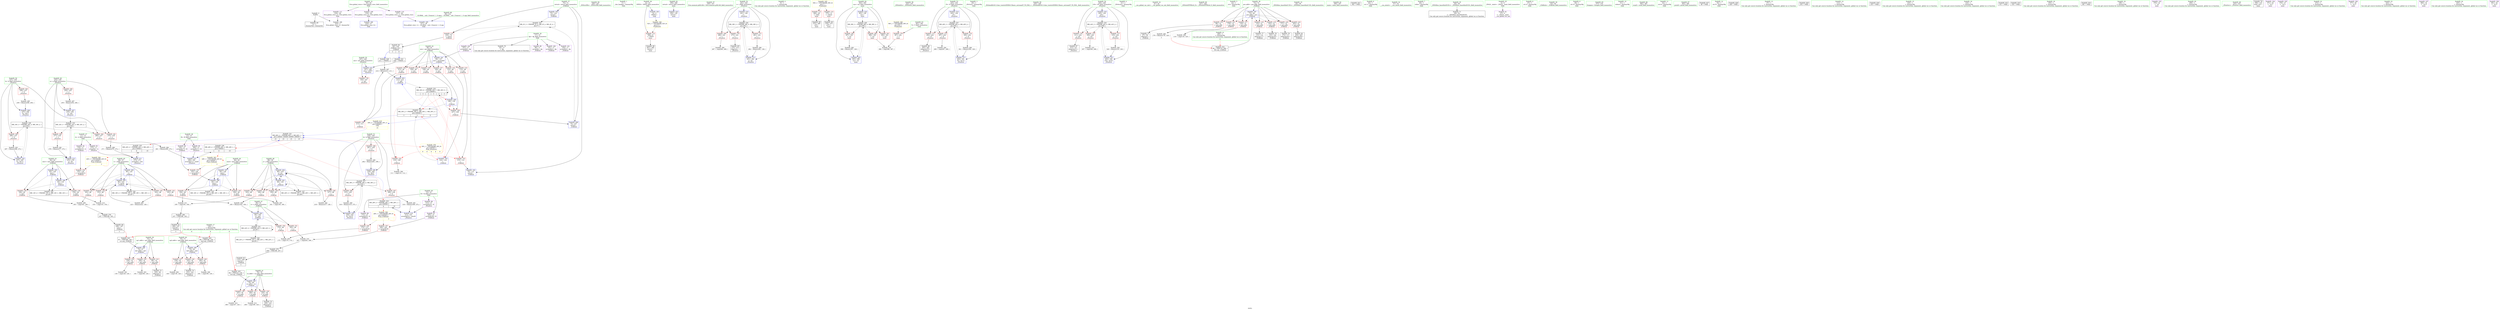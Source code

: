 digraph "SVFG" {
	label="SVFG";

	Node0x561f0fa23ef0 [shape=record,color=grey,label="{NodeID: 0\nNullPtr}"];
	Node0x561f0fa23ef0 -> Node0x561f0fa45330[style=solid];
	Node0x561f0fa23ef0 -> Node0x561f0fa4c410[style=solid];
	Node0x561f0fa46b50 [shape=record,color=blue,label="{NodeID: 194\n70\<--124\nretval\<--\n_Z3dfsiiii\n}"];
	Node0x561f0fa46b50 -> Node0x561f0fa63200[style=dashed];
	Node0x561f0fa43c80 [shape=record,color=purple,label="{NodeID: 111\n418\<--36\nllvm.global_ctors_2\<--llvm.global_ctors\nGlob }"];
	Node0x561f0fa43c80 -> Node0x561f0fa4c410[style=solid];
	Node0x561f0fa41e00 [shape=record,color=green,label="{NodeID: 28\n13\<--14\nB\<--B_field_insensitive\nGlob }"];
	Node0x561f0fa41e00 -> Node0x561f0fa46810[style=solid];
	Node0x561f0fa41e00 -> Node0x561f0fa468e0[style=solid];
	Node0x561f0fa566e0 [shape=record,color=grey,label="{NodeID: 305\n175 = cmp(170, 174, )\n}"];
	Node0x561f0fa4f190 [shape=record,color=blue,label="{NodeID: 222\n247\<--328\nans\<--call27\n_Z5solvev\n}"];
	Node0x561f0fa4f190 -> Node0x561f0fa4bd00[style=dashed];
	Node0x561f0fa49d50 [shape=record,color=red,label="{NodeID: 139\n184\<--82\n\<--ma1\n_Z3dfsiiii\n}"];
	Node0x561f0fa49d50 -> Node0x561f0fa55de0[style=solid];
	Node0x561f0fa446c0 [shape=record,color=green,label="{NodeID: 56\n250\<--251\n_ZNSirsERi\<--_ZNSirsERi_field_insensitive\n}"];
	Node0x561f0fa66800 [shape=record,color=black,label="{NodeID: 333\nMR_32V_3 = PHI(MR_32V_4, MR_32V_2, )\npts\{236 \}\n}"];
	Node0x561f0fa66800 -> Node0x561f0fa4af30[style=dashed];
	Node0x561f0fa66800 -> Node0x561f0fa4b000[style=dashed];
	Node0x561f0fa66800 -> Node0x561f0fa4e970[style=dashed];
	Node0x561f0fa4b410 [shape=record,color=red,label="{NodeID: 167\n309\<--239\n\<--k\n_Z5solvev\n}"];
	Node0x561f0fa4b410 -> Node0x561f0fa551e0[style=solid];
	Node0x561f0fa45ff0 [shape=record,color=black,label="{NodeID: 84\n65\<--230\n_Z3dfsiiii_ret\<--\n_Z3dfsiiii\n|{<s0>3|<s1>8}}"];
	Node0x561f0fa45ff0:s0 -> Node0x561f0fa84630[style=solid,color=blue];
	Node0x561f0fa45ff0:s1 -> Node0x561f0fa84ae0[style=solid,color=blue];
	Node0x561f0fa1ec30 [shape=record,color=green,label="{NodeID: 1\n7\<--1\n__dso_handle\<--dummyObj\nGlob }"];
	Node0x561f0fa48520 [shape=record,color=black,label="{NodeID: 278\n187 = PHI(188, 185, )\n}"];
	Node0x561f0fa48520 -> Node0x561f0fa45cb0[style=solid];
	Node0x561f0fa46c20 [shape=record,color=blue,label="{NodeID: 195\n82\<--128\nma1\<--\n_Z3dfsiiii\n}"];
	Node0x561f0fa46c20 -> Node0x561f0fa49c80[style=dashed];
	Node0x561f0fa46c20 -> Node0x561f0fa49d50[style=dashed];
	Node0x561f0fa46c20 -> Node0x561f0fa46cf0[style=dashed];
	Node0x561f0fa46c20 -> Node0x561f0fa63700[style=dashed];
	Node0x561f0fa43d80 [shape=record,color=red,label="{NodeID: 112\n366\<--8\n\<--OPEN\nmain\n}"];
	Node0x561f0fa43d80 -> Node0x561f0fa46330[style=solid];
	Node0x561f0fa41f00 [shape=record,color=green,label="{NodeID: 29\n15\<--16\nK\<--K_field_insensitive\nGlob }"];
	Node0x561f0fa41f00 -> Node0x561f0fa42ff0[style=solid];
	Node0x561f0fa41f00 -> Node0x561f0fa430c0[style=solid];
	Node0x561f0fa41f00 -> Node0x561f0fa43190[style=solid];
	Node0x561f0fa56860 [shape=record,color=grey,label="{NodeID: 306\n111 = cmp(110, 112, )\n}"];
	Node0x561f0fa4f260 [shape=record,color=blue,label="{NodeID: 223\n359\<--120\nretval\<--\nmain\n}"];
	Node0x561f0fa49e20 [shape=record,color=red,label="{NodeID: 140\n160\<--84\n\<--ma2\n_Z3dfsiiii\n}"];
	Node0x561f0fa49e20 -> Node0x561f0fa569e0[style=solid];
	Node0x561f0fa447c0 [shape=record,color=green,label="{NodeID: 57\n326\<--327\nllvm.memset.p0i8.i64\<--llvm.memset.p0i8.i64_field_insensitive\n}"];
	Node0x561f0fa66d00 [shape=record,color=black,label="{NodeID: 334\nMR_38V_3 = PHI(MR_38V_4, MR_38V_2, )\npts\{242 \}\n}"];
	Node0x561f0fa66d00 -> Node0x561f0fa4b5b0[style=dashed];
	Node0x561f0fa66d00 -> Node0x561f0fa4b680[style=dashed];
	Node0x561f0fa66d00 -> Node0x561f0fa4b750[style=dashed];
	Node0x561f0fa66d00 -> Node0x561f0fa4ea40[style=dashed];
	Node0x561f0fa4b4e0 [shape=record,color=red,label="{NodeID: 168\n315\<--239\n\<--k\n_Z5solvev\n}"];
	Node0x561f0fa4b4e0 -> Node0x561f0fa55060[style=solid];
	Node0x561f0fa460c0 [shape=record,color=black,label="{NodeID: 85\n274\<--273\nidxprom\<--\n_Z5solvev\n}"];
	Node0x561f0fa40240 [shape=record,color=green,label="{NodeID: 2\n9\<--1\n\<--dummyObj\nCan only get source location for instruction, argument, global var or function.}"];
	Node0x561f0fa6bde0 [shape=record,color=yellow,style=double,label="{NodeID: 362\n24V_1 = ENCHI(MR_24V_0)\npts\{120000 \}\nFun[_Z3dfsiiii]|{|<s1>3}}"];
	Node0x561f0fa6bde0 -> Node0x561f0fa4a980[style=dashed];
	Node0x561f0fa6bde0:s1 -> Node0x561f0fa6bde0[style=dashed,color=red];
	Node0x561f0fa486b0 [shape=record,color=black,label="{NodeID: 279\n209 = PHI(188, 207, )\n}"];
	Node0x561f0fa486b0 -> Node0x561f0fa45f20[style=solid];
	Node0x561f0fa46cf0 [shape=record,color=blue,label="{NodeID: 196\n82\<--135\nma1\<--\n_Z3dfsiiii\n}"];
	Node0x561f0fa46cf0 -> Node0x561f0fa49c80[style=dashed];
	Node0x561f0fa46cf0 -> Node0x561f0fa49d50[style=dashed];
	Node0x561f0fa46cf0 -> Node0x561f0fa63700[style=dashed];
	Node0x561f0fa43e50 [shape=record,color=red,label="{NodeID: 113\n369\<--26\n\<--stdin\nmain\n}"];
	Node0x561f0fa43e50 -> Node0x561f0fa46400[style=solid];
	Node0x561f0fa42000 [shape=record,color=green,label="{NodeID: 30\n17\<--19\ndp\<--dp_field_insensitive\nGlob }"];
	Node0x561f0fa42000 -> Node0x561f0fa45430[style=solid];
	Node0x561f0fa42000 -> Node0x561f0fa43260[style=solid];
	Node0x561f0fa42000 -> Node0x561f0fa43330[style=solid];
	Node0x561f0fa42000 -> Node0x561f0fa43400[style=solid];
	Node0x561f0fa42000 -> Node0x561f0fa434d0[style=solid];
	Node0x561f0fa569e0 [shape=record,color=grey,label="{NodeID: 307\n161 = cmp(159, 160, )\n}"];
	Node0x561f0fa4f330 [shape=record,color=blue,label="{NodeID: 224\n363\<--128\ncas\<--\nmain\n}"];
	Node0x561f0fa4f330 -> Node0x561f0fa62270[style=dashed];
	Node0x561f0fa49ef0 [shape=record,color=red,label="{NodeID: 141\n194\<--84\n\<--ma2\n_Z3dfsiiii\n}"];
	Node0x561f0fa49ef0 -> Node0x561f0fa56fe0[style=solid];
	Node0x561f0fa448c0 [shape=record,color=green,label="{NodeID: 58\n332\<--333\n_ZNSolsEx\<--_ZNSolsEx_field_insensitive\n}"];
	Node0x561f0fa67200 [shape=record,color=black,label="{NodeID: 335\nMR_24V_2 = PHI(MR_24V_3, MR_24V_1, )\npts\{120000 \}\n|{|<s1>8|<s2>15}}"];
	Node0x561f0fa67200 -> Node0x561f0fa47920[style=dashed];
	Node0x561f0fa67200:s1 -> Node0x561f0fa6bde0[style=dashed,color=red];
	Node0x561f0fa67200:s2 -> Node0x561f0fa62770[style=dashed,color=blue];
	Node0x561f0fa4b5b0 [shape=record,color=red,label="{NodeID: 169\n266\<--241\n\<--i\n_Z5solvev\n}"];
	Node0x561f0fa4b5b0 -> Node0x561f0fa56ce0[style=solid];
	Node0x561f0fa46190 [shape=record,color=black,label="{NodeID: 86\n293\<--292\nidxprom10\<--\n_Z5solvev\n}"];
	Node0x561f0fa402d0 [shape=record,color=green,label="{NodeID: 3\n20\<--1\n_ZSt3cin\<--dummyObj\nGlob }"];
	Node0x561f0fa6bec0 [shape=record,color=yellow,style=double,label="{NodeID: 363\n26V_1 = ENCHI(MR_26V_0)\npts\{140000 \}\nFun[_Z3dfsiiii]|{|<s1>3}}"];
	Node0x561f0fa6bec0 -> Node0x561f0fa4aa50[style=dashed];
	Node0x561f0fa6bec0:s1 -> Node0x561f0fa6bec0[style=dashed,color=red];
	Node0x561f0fa48840 [shape=record,color=black,label="{NodeID: 280\n197 = PHI(188, 195, )\n}"];
	Node0x561f0fa48840 -> Node0x561f0fa45d80[style=solid];
	Node0x561f0fa46dc0 [shape=record,color=blue,label="{NodeID: 197\n84\<--128\nma2\<--\n_Z3dfsiiii\n}"];
	Node0x561f0fa46dc0 -> Node0x561f0fa49e20[style=dashed];
	Node0x561f0fa46dc0 -> Node0x561f0fa49ef0[style=dashed];
	Node0x561f0fa46dc0 -> Node0x561f0fa46e90[style=dashed];
	Node0x561f0fa46dc0 -> Node0x561f0fa63c00[style=dashed];
	Node0x561f0fa43f20 [shape=record,color=red,label="{NodeID: 114\n375\<--31\n\<--stdout\nmain\n}"];
	Node0x561f0fa43f20 -> Node0x561f0fa464d0[style=solid];
	Node0x561f0fa42100 [shape=record,color=green,label="{NodeID: 31\n36\<--40\nllvm.global_ctors\<--llvm.global_ctors_field_insensitive\nGlob }"];
	Node0x561f0fa42100 -> Node0x561f0fa43a80[style=solid];
	Node0x561f0fa42100 -> Node0x561f0fa43b80[style=solid];
	Node0x561f0fa42100 -> Node0x561f0fa43c80[style=solid];
	Node0x561f0fa56b60 [shape=record,color=grey,label="{NodeID: 308\n191 = cmp(190, 120, )\n}"];
	Node0x561f0fa4f400 [shape=record,color=blue,label="{NodeID: 225\n363\<--398\ncas\<--inc\nmain\n}"];
	Node0x561f0fa4f400 -> Node0x561f0fa62270[style=dashed];
	Node0x561f0fa49fc0 [shape=record,color=red,label="{NodeID: 142\n153\<--86\n\<--i\n_Z3dfsiiii\n}"];
	Node0x561f0fa49fc0 -> Node0x561f0fa572e0[style=solid];
	Node0x561f0fa449c0 [shape=record,color=green,label="{NodeID: 59\n335\<--336\n_ZSt4endlIcSt11char_traitsIcEERSt13basic_ostreamIT_T0_ES6_\<--_ZSt4endlIcSt11char_traitsIcEERSt13basic_ostreamIT_T0_ES6__field_insensitive\n}"];
	Node0x561f0fa725e0 [shape=record,color=yellow,style=double,label="{NodeID: 419\n30V_2 = CSCHI(MR_30V_1)\npts\{190000 \}\nCS[]|{<s0>15}}"];
	Node0x561f0fa725e0:s0 -> Node0x561f0fa62770[style=dashed,color=blue];
	Node0x561f0fa67700 [shape=record,color=black,label="{NodeID: 336\nMR_34V_3 = PHI(MR_34V_4, MR_34V_2, )\npts\{238 \}\n}"];
	Node0x561f0fa67700 -> Node0x561f0fa4b1a0[style=dashed];
	Node0x561f0fa67700 -> Node0x561f0fa4b270[style=dashed];
	Node0x561f0fa67700 -> Node0x561f0fa4ecb0[style=dashed];
	Node0x561f0fa4b680 [shape=record,color=red,label="{NodeID: 170\n273\<--241\n\<--i\n_Z5solvev\n}"];
	Node0x561f0fa4b680 -> Node0x561f0fa460c0[style=solid];
	Node0x561f0fa46260 [shape=record,color=black,label="{NodeID: 87\n312\<--311\nidxprom21\<--\n_Z5solvev\n}"];
	Node0x561f0fa40360 [shape=record,color=green,label="{NodeID: 4\n21\<--1\n_ZSt4cout\<--dummyObj\nGlob }"];
	Node0x561f0fa6bfa0 [shape=record,color=yellow,style=double,label="{NodeID: 364\n28V_1 = ENCHI(MR_28V_0)\npts\{160000 \}\nFun[_Z3dfsiiii]|{|<s2>3}}"];
	Node0x561f0fa6bfa0 -> Node0x561f0fa4ab20[style=dashed];
	Node0x561f0fa6bfa0 -> Node0x561f0fa4abf0[style=dashed];
	Node0x561f0fa6bfa0:s2 -> Node0x561f0fa6bfa0[style=dashed,color=red];
	Node0x561f0fa542e0 [shape=record,color=grey,label="{NodeID: 281\n278 = Binary(277, 272, )\n}"];
	Node0x561f0fa542e0 -> Node0x561f0fa4e970[style=solid];
	Node0x561f0fa46e90 [shape=record,color=blue,label="{NodeID: 198\n84\<--145\nma2\<--\n_Z3dfsiiii\n}"];
	Node0x561f0fa46e90 -> Node0x561f0fa49e20[style=dashed];
	Node0x561f0fa46e90 -> Node0x561f0fa49ef0[style=dashed];
	Node0x561f0fa46e90 -> Node0x561f0fa63c00[style=dashed];
	Node0x561f0fa489d0 [shape=record,color=red,label="{NodeID: 115\n230\<--70\n\<--retval\n_Z3dfsiiii\n}"];
	Node0x561f0fa489d0 -> Node0x561f0fa45ff0[style=solid];
	Node0x561f0fa42200 [shape=record,color=green,label="{NodeID: 32\n41\<--42\n__cxx_global_var_init\<--__cxx_global_var_init_field_insensitive\n}"];
	Node0x561f0fa56ce0 [shape=record,color=grey,label="{NodeID: 309\n267 = cmp(266, 268, )\n}"];
	Node0x561f0fa4a090 [shape=record,color=red,label="{NodeID: 143\n163\<--86\n\<--i\n_Z3dfsiiii\n}"];
	Node0x561f0fa4a090 -> Node0x561f0fa55660[style=solid];
	Node0x561f0fa44ac0 [shape=record,color=green,label="{NodeID: 60\n337\<--338\n_ZNSolsEPFRSoS_E\<--_ZNSolsEPFRSoS_E_field_insensitive\n}"];
	Node0x561f0fa67c00 [shape=record,color=black,label="{NodeID: 337\nMR_40V_3 = PHI(MR_40V_4, MR_40V_2, )\npts\{244 \}\n}"];
	Node0x561f0fa67c00 -> Node0x561f0fa4b820[style=dashed];
	Node0x561f0fa67c00 -> Node0x561f0fa4b8f0[style=dashed];
	Node0x561f0fa67c00 -> Node0x561f0fa4b9c0[style=dashed];
	Node0x561f0fa67c00 -> Node0x561f0fa4ed80[style=dashed];
	Node0x561f0fa4b750 [shape=record,color=red,label="{NodeID: 171\n281\<--241\n\<--i\n_Z5solvev\n}"];
	Node0x561f0fa4b750 -> Node0x561f0fa54a60[style=solid];
	Node0x561f0fa46330 [shape=record,color=black,label="{NodeID: 88\n367\<--366\ntobool\<--\nmain\n}"];
	Node0x561f0fa403f0 [shape=record,color=green,label="{NodeID: 5\n22\<--1\n.str\<--dummyObj\nGlob }"];
	Node0x561f0fa54460 [shape=record,color=grey,label="{NodeID: 282\n218 = Binary(217, 128, )\n}"];
	Node0x561f0fa54460 -> Node0x561f0fa47370[style=solid];
	Node0x561f0fa46f60 [shape=record,color=blue,label="{NodeID: 199\n148\<--150\n\<--\n_Z3dfsiiii\n}"];
	Node0x561f0fa46f60 -> Node0x561f0fa4ad90[style=dashed];
	Node0x561f0fa46f60 -> Node0x561f0fa65400[style=dashed];
	Node0x561f0fa46f60 -> Node0x561f0fa66300[style=dashed];
	Node0x561f0fa48aa0 [shape=record,color=red,label="{NodeID: 116\n96\<--72\n\<--pos.addr\n_Z3dfsiiii\n}"];
	Node0x561f0fa48aa0 -> Node0x561f0fa45630[style=solid];
	Node0x561f0fa42300 [shape=record,color=green,label="{NodeID: 33\n45\<--46\n_ZNSt8ios_base4InitC1Ev\<--_ZNSt8ios_base4InitC1Ev_field_insensitive\n}"];
	Node0x561f0fa56e60 [shape=record,color=grey,label="{NodeID: 310\n207 = cmp(202, 206, )\n}"];
	Node0x561f0fa56e60 -> Node0x561f0fa486b0[style=solid];
	Node0x561f0fa4a160 [shape=record,color=red,label="{NodeID: 144\n183\<--86\n\<--i\n_Z3dfsiiii\n}"];
	Node0x561f0fa4a160 -> Node0x561f0fa55de0[style=solid];
	Node0x561f0fa44bc0 [shape=record,color=green,label="{NodeID: 61\n356\<--357\nmain\<--main_field_insensitive\n}"];
	Node0x561f0fa83e30 [shape=record,color=black,label="{NodeID: 421\n392 = PHI()\n}"];
	Node0x561f0fa68100 [shape=record,color=black,label="{NodeID: 338\nMR_26V_2 = PHI(MR_26V_3, MR_26V_1, )\npts\{140000 \}\n|{|<s1>8|<s2>15}}"];
	Node0x561f0fa68100 -> Node0x561f0fa4ebe0[style=dashed];
	Node0x561f0fa68100:s1 -> Node0x561f0fa6bec0[style=dashed,color=red];
	Node0x561f0fa68100:s2 -> Node0x561f0fa62770[style=dashed,color=blue];
	Node0x561f0fa4b820 [shape=record,color=red,label="{NodeID: 172\n287\<--243\n\<--i5\n_Z5solvev\n}"];
	Node0x561f0fa4b820 -> Node0x561f0fa56560[style=solid];
	Node0x561f0fa46400 [shape=record,color=black,label="{NodeID: 89\n372\<--369\ncall\<--\nmain\n}"];
	Node0x561f0fa40480 [shape=record,color=green,label="{NodeID: 6\n24\<--1\n.str.1\<--dummyObj\nGlob }"];
	Node0x561f0fa545e0 [shape=record,color=grey,label="{NodeID: 283\n223 = Binary(222, 128, )\n}"];
	Node0x561f0fa545e0 -> Node0x561f0fa47440[style=solid];
	Node0x561f0fa47030 [shape=record,color=blue,label="{NodeID: 200\n86\<--120\ni\<--\n_Z3dfsiiii\n}"];
	Node0x561f0fa47030 -> Node0x561f0fa49fc0[style=dashed];
	Node0x561f0fa47030 -> Node0x561f0fa4a090[style=dashed];
	Node0x561f0fa47030 -> Node0x561f0fa4a160[style=dashed];
	Node0x561f0fa47030 -> Node0x561f0fa4a230[style=dashed];
	Node0x561f0fa47030 -> Node0x561f0fa47440[style=dashed];
	Node0x561f0fa47030 -> Node0x561f0fa64910[style=dashed];
	Node0x561f0fa48b70 [shape=record,color=red,label="{NodeID: 117\n118\<--72\n\<--pos.addr\n_Z3dfsiiii\n}"];
	Node0x561f0fa48b70 -> Node0x561f0fa56260[style=solid];
	Node0x561f0fa42400 [shape=record,color=green,label="{NodeID: 34\n51\<--52\n__cxa_atexit\<--__cxa_atexit_field_insensitive\n}"];
	Node0x561f0fa56fe0 [shape=record,color=grey,label="{NodeID: 311\n195 = cmp(193, 194, )\n}"];
	Node0x561f0fa56fe0 -> Node0x561f0fa48840[style=solid];
	Node0x561f0fa4a230 [shape=record,color=red,label="{NodeID: 145\n222\<--86\n\<--i\n_Z3dfsiiii\n}"];
	Node0x561f0fa4a230 -> Node0x561f0fa545e0[style=solid];
	Node0x561f0fa44cc0 [shape=record,color=green,label="{NodeID: 62\n359\<--360\nretval\<--retval_field_insensitive\nmain\n}"];
	Node0x561f0fa44cc0 -> Node0x561f0fa4f260[style=solid];
	Node0x561f0fa83f30 [shape=record,color=black,label="{NodeID: 422\n66 = PHI(179, 268, )\n0th arg _Z3dfsiiii }"];
	Node0x561f0fa83f30 -> Node0x561f0fa4c510[style=solid];
	Node0x561f0fa4b8f0 [shape=record,color=red,label="{NodeID: 173\n292\<--243\n\<--i5\n_Z5solvev\n}"];
	Node0x561f0fa4b8f0 -> Node0x561f0fa46190[style=solid];
	Node0x561f0fa464d0 [shape=record,color=black,label="{NodeID: 90\n378\<--375\ncall1\<--\nmain\n}"];
	Node0x561f0fa40d60 [shape=record,color=green,label="{NodeID: 7\n26\<--1\nstdin\<--dummyObj\nGlob }"];
	Node0x561f0fa54760 [shape=record,color=grey,label="{NodeID: 284\n179 = Binary(178, 128, )\n|{<s0>3}}"];
	Node0x561f0fa54760:s0 -> Node0x561f0fa83f30[style=solid,color=red];
	Node0x561f0fa47100 [shape=record,color=blue,label="{NodeID: 201\n88\<--120\nj\<--\n_Z3dfsiiii\n}"];
	Node0x561f0fa47100 -> Node0x561f0fa4a300[style=dashed];
	Node0x561f0fa47100 -> Node0x561f0fa4a3d0[style=dashed];
	Node0x561f0fa47100 -> Node0x561f0fa4a4a0[style=dashed];
	Node0x561f0fa47100 -> Node0x561f0fa4a570[style=dashed];
	Node0x561f0fa47100 -> Node0x561f0fa47100[style=dashed];
	Node0x561f0fa47100 -> Node0x561f0fa47370[style=dashed];
	Node0x561f0fa47100 -> Node0x561f0fa64a00[style=dashed];
	Node0x561f0fa48c40 [shape=record,color=red,label="{NodeID: 118\n132\<--72\n\<--pos.addr\n_Z3dfsiiii\n}"];
	Node0x561f0fa48c40 -> Node0x561f0fa45a40[style=solid];
	Node0x561f0fa42500 [shape=record,color=green,label="{NodeID: 35\n50\<--56\n_ZNSt8ios_base4InitD1Ev\<--_ZNSt8ios_base4InitD1Ev_field_insensitive\n}"];
	Node0x561f0fa42500 -> Node0x561f0fa45530[style=solid];
	Node0x561f0fa57160 [shape=record,color=grey,label="{NodeID: 312\n200 = cmp(199, 120, )\n}"];
	Node0x561f0fa4a300 [shape=record,color=red,label="{NodeID: 146\n159\<--88\n\<--j\n_Z3dfsiiii\n}"];
	Node0x561f0fa4a300 -> Node0x561f0fa569e0[style=solid];
	Node0x561f0fa44d90 [shape=record,color=green,label="{NodeID: 63\n361\<--362\nT\<--T_field_insensitive\nmain\n}"];
	Node0x561f0fa44d90 -> Node0x561f0fa4bdd0[style=solid];
	Node0x561f0fa841b0 [shape=record,color=black,label="{NodeID: 423\n67 = PHI(189, 128, )\n1st arg _Z3dfsiiii }"];
	Node0x561f0fa841b0 -> Node0x561f0fa4c5e0[style=solid];
	Node0x561f0fa4b9c0 [shape=record,color=red,label="{NodeID: 174\n300\<--243\n\<--i5\n_Z5solvev\n}"];
	Node0x561f0fa4b9c0 -> Node0x561f0fa55c60[style=solid];
	Node0x561f0fa465a0 [shape=record,color=purple,label="{NodeID: 91\n47\<--4\n\<--_ZStL8__ioinit\n__cxx_global_var_init\n}"];
	Node0x561f0fa40df0 [shape=record,color=green,label="{NodeID: 8\n27\<--1\n.str.2\<--dummyObj\nGlob }"];
	Node0x561f0fa548e0 [shape=record,color=grey,label="{NodeID: 285\n259 = Binary(258, 256, )\n}"];
	Node0x561f0fa548e0 -> Node0x561f0fa476b0[style=solid];
	Node0x561f0fa471d0 [shape=record,color=blue,label="{NodeID: 202\n90\<--165\nx\<--and\n_Z3dfsiiii\n}"];
	Node0x561f0fa471d0 -> Node0x561f0fa4a640[style=dashed];
	Node0x561f0fa471d0 -> Node0x561f0fa4a710[style=dashed];
	Node0x561f0fa471d0 -> Node0x561f0fa65e00[style=dashed];
	Node0x561f0fa48d10 [shape=record,color=red,label="{NodeID: 119\n142\<--72\n\<--pos.addr\n_Z3dfsiiii\n}"];
	Node0x561f0fa48d10 -> Node0x561f0fa45b10[style=solid];
	Node0x561f0fa42600 [shape=record,color=green,label="{NodeID: 36\n63\<--64\n_Z3dfsiiii\<--_Z3dfsiiii_field_insensitive\n}"];
	Node0x561f0fa572e0 [shape=record,color=grey,label="{NodeID: 313\n155 = cmp(153, 154, )\n}"];
	Node0x561f0fa4a3d0 [shape=record,color=red,label="{NodeID: 147\n164\<--88\n\<--j\n_Z3dfsiiii\n}"];
	Node0x561f0fa4a3d0 -> Node0x561f0fa55660[style=solid];
	Node0x561f0fa44e60 [shape=record,color=green,label="{NodeID: 64\n363\<--364\ncas\<--cas_field_insensitive\nmain\n}"];
	Node0x561f0fa44e60 -> Node0x561f0fa4bea0[style=solid];
	Node0x561f0fa44e60 -> Node0x561f0fa4bf70[style=solid];
	Node0x561f0fa44e60 -> Node0x561f0fa4c040[style=solid];
	Node0x561f0fa44e60 -> Node0x561f0fa4f330[style=solid];
	Node0x561f0fa44e60 -> Node0x561f0fa4f400[style=solid];
	Node0x561f0fa84330 [shape=record,color=black,label="{NodeID: 424\n68 = PHI(198, 128, )\n2nd arg _Z3dfsiiii }"];
	Node0x561f0fa84330 -> Node0x561f0fa4c6b0[style=solid];
	Node0x561f0fa4ba90 [shape=record,color=red,label="{NodeID: 175\n306\<--245\n\<--i16\n_Z5solvev\n}"];
	Node0x561f0fa4ba90 -> Node0x561f0fa575e0[style=solid];
	Node0x561f0fa46670 [shape=record,color=purple,label="{NodeID: 92\n134\<--11\narrayidx12\<--A\n_Z3dfsiiii\n}"];
	Node0x561f0fa46670 -> Node0x561f0fa4a980[style=solid];
	Node0x561f0fa40e80 [shape=record,color=green,label="{NodeID: 9\n29\<--1\n.str.3\<--dummyObj\nGlob }"];
	Node0x561f0fa54a60 [shape=record,color=grey,label="{NodeID: 286\n282 = Binary(281, 128, )\n}"];
	Node0x561f0fa54a60 -> Node0x561f0fa4ea40[style=solid];
	Node0x561f0fa472a0 [shape=record,color=blue,label="{NodeID: 203\n212\<--214\n\<--add\n_Z3dfsiiii\n}"];
	Node0x561f0fa472a0 -> Node0x561f0fa66300[style=dashed];
	Node0x561f0fa48de0 [shape=record,color=red,label="{NodeID: 120\n171\<--72\n\<--pos.addr\n_Z3dfsiiii\n}"];
	Node0x561f0fa48de0 -> Node0x561f0fa45be0[style=solid];
	Node0x561f0fa42700 [shape=record,color=green,label="{NodeID: 37\n70\<--71\nretval\<--retval_field_insensitive\n_Z3dfsiiii\n}"];
	Node0x561f0fa42700 -> Node0x561f0fa489d0[style=solid];
	Node0x561f0fa42700 -> Node0x561f0fa469b0[style=solid];
	Node0x561f0fa42700 -> Node0x561f0fa46b50[style=solid];
	Node0x561f0fa42700 -> Node0x561f0fa47510[style=solid];
	Node0x561f0fa57460 [shape=record,color=grey,label="{NodeID: 314\n168 = cmp(167, 120, )\n}"];
	Node0x561f0fa4a4a0 [shape=record,color=red,label="{NodeID: 148\n193\<--88\n\<--j\n_Z3dfsiiii\n}"];
	Node0x561f0fa4a4a0 -> Node0x561f0fa56fe0[style=solid];
	Node0x561f0fa44f30 [shape=record,color=green,label="{NodeID: 65\n373\<--374\nfreopen\<--freopen_field_insensitive\n}"];
	Node0x561f0fa844b0 [shape=record,color=black,label="{NodeID: 425\n69 = PHI(210, 128, )\n3rd arg _Z3dfsiiii }"];
	Node0x561f0fa844b0 -> Node0x561f0fa4c780[style=solid];
	Node0x561f0fa4bb60 [shape=record,color=red,label="{NodeID: 176\n311\<--245\n\<--i16\n_Z5solvev\n}"];
	Node0x561f0fa4bb60 -> Node0x561f0fa46260[style=solid];
	Node0x561f0fa46740 [shape=record,color=purple,label="{NodeID: 93\n275\<--11\narrayidx\<--A\n_Z5solvev\n}"];
	Node0x561f0fa46740 -> Node0x561f0fa47920[style=solid];
	Node0x561f0fa40f10 [shape=record,color=green,label="{NodeID: 10\n31\<--1\nstdout\<--dummyObj\nGlob }"];
	Node0x561f0fa54be0 [shape=record,color=grey,label="{NodeID: 287\n255 = Binary(254, 256, )\n}"];
	Node0x561f0fa54be0 -> Node0x561f0fa475e0[style=solid];
	Node0x561f0fa47370 [shape=record,color=blue,label="{NodeID: 204\n88\<--218\nj\<--inc\n_Z3dfsiiii\n}"];
	Node0x561f0fa47370 -> Node0x561f0fa4a300[style=dashed];
	Node0x561f0fa47370 -> Node0x561f0fa4a3d0[style=dashed];
	Node0x561f0fa47370 -> Node0x561f0fa4a4a0[style=dashed];
	Node0x561f0fa47370 -> Node0x561f0fa4a570[style=dashed];
	Node0x561f0fa47370 -> Node0x561f0fa47100[style=dashed];
	Node0x561f0fa47370 -> Node0x561f0fa47370[style=dashed];
	Node0x561f0fa47370 -> Node0x561f0fa64a00[style=dashed];
	Node0x561f0fa48eb0 [shape=record,color=red,label="{NodeID: 121\n178\<--72\n\<--pos.addr\n_Z3dfsiiii\n}"];
	Node0x561f0fa48eb0 -> Node0x561f0fa54760[style=solid];
	Node0x561f0fa427d0 [shape=record,color=green,label="{NodeID: 38\n72\<--73\npos.addr\<--pos.addr_field_insensitive\n_Z3dfsiiii\n}"];
	Node0x561f0fa427d0 -> Node0x561f0fa48aa0[style=solid];
	Node0x561f0fa427d0 -> Node0x561f0fa48b70[style=solid];
	Node0x561f0fa427d0 -> Node0x561f0fa48c40[style=solid];
	Node0x561f0fa427d0 -> Node0x561f0fa48d10[style=solid];
	Node0x561f0fa427d0 -> Node0x561f0fa48de0[style=solid];
	Node0x561f0fa427d0 -> Node0x561f0fa48eb0[style=solid];
	Node0x561f0fa427d0 -> Node0x561f0fa48f80[style=solid];
	Node0x561f0fa427d0 -> Node0x561f0fa4c510[style=solid];
	Node0x561f0fa575e0 [shape=record,color=grey,label="{NodeID: 315\n307 = cmp(306, 268, )\n}"];
	Node0x561f0fa4a570 [shape=record,color=red,label="{NodeID: 149\n217\<--88\n\<--j\n_Z3dfsiiii\n}"];
	Node0x561f0fa4a570 -> Node0x561f0fa54460[style=solid];
	Node0x561f0fa45030 [shape=record,color=green,label="{NodeID: 66\n382\<--383\nscanf\<--scanf_field_insensitive\n}"];
	Node0x561f0fa84630 [shape=record,color=black,label="{NodeID: 426\n211 = PHI(65, )\n}"];
	Node0x561f0fa84630 -> Node0x561f0fa55ae0[style=solid];
	Node0x561f0fa4bc30 [shape=record,color=red,label="{NodeID: 177\n319\<--245\n\<--i16\n_Z5solvev\n}"];
	Node0x561f0fa4bc30 -> Node0x561f0fa55360[style=solid];
	Node0x561f0fa46810 [shape=record,color=purple,label="{NodeID: 94\n144\<--13\narrayidx17\<--B\n_Z3dfsiiii\n}"];
	Node0x561f0fa46810 -> Node0x561f0fa4aa50[style=solid];
	Node0x561f0fa40fa0 [shape=record,color=green,label="{NodeID: 11\n32\<--1\n.str.4\<--dummyObj\nGlob }"];
	Node0x561f0fa54d60 [shape=record,color=grey,label="{NodeID: 288\n271 = Binary(270, 272, )\n}"];
	Node0x561f0fa54d60 -> Node0x561f0fa47920[style=solid];
	Node0x561f0fa47440 [shape=record,color=blue,label="{NodeID: 205\n86\<--223\ni\<--inc44\n_Z3dfsiiii\n}"];
	Node0x561f0fa47440 -> Node0x561f0fa49fc0[style=dashed];
	Node0x561f0fa47440 -> Node0x561f0fa4a090[style=dashed];
	Node0x561f0fa47440 -> Node0x561f0fa4a160[style=dashed];
	Node0x561f0fa47440 -> Node0x561f0fa4a230[style=dashed];
	Node0x561f0fa47440 -> Node0x561f0fa47440[style=dashed];
	Node0x561f0fa47440 -> Node0x561f0fa64910[style=dashed];
	Node0x561f0fa48f80 [shape=record,color=red,label="{NodeID: 122\n203\<--72\n\<--pos.addr\n_Z3dfsiiii\n}"];
	Node0x561f0fa48f80 -> Node0x561f0fa45e50[style=solid];
	Node0x561f0fa428a0 [shape=record,color=green,label="{NodeID: 39\n74\<--75\nup1.addr\<--up1.addr_field_insensitive\n_Z3dfsiiii\n}"];
	Node0x561f0fa428a0 -> Node0x561f0fa49050[style=solid];
	Node0x561f0fa428a0 -> Node0x561f0fa49120[style=solid];
	Node0x561f0fa428a0 -> Node0x561f0fa491f0[style=solid];
	Node0x561f0fa428a0 -> Node0x561f0fa4c5e0[style=solid];
	Node0x561f0fa57760 [shape=record,color=grey,label="{NodeID: 316\n388 = cmp(386, 387, )\n}"];
	Node0x561f0fa4a640 [shape=record,color=red,label="{NodeID: 150\n170\<--90\n\<--x\n_Z3dfsiiii\n}"];
	Node0x561f0fa4a640 -> Node0x561f0fa566e0[style=solid];
	Node0x561f0fa45130 [shape=record,color=green,label="{NodeID: 67\n393\<--394\nprintf\<--printf_field_insensitive\n}"];
	Node0x561f0fa847a0 [shape=record,color=black,label="{NodeID: 427\n48 = PHI()\n}"];
	Node0x561f0fa4bd00 [shape=record,color=red,label="{NodeID: 178\n330\<--247\n\<--ans\n_Z5solvev\n}"];
	Node0x561f0fa468e0 [shape=record,color=purple,label="{NodeID: 95\n294\<--13\narrayidx11\<--B\n_Z5solvev\n}"];
	Node0x561f0fa468e0 -> Node0x561f0fa4ebe0[style=solid];
	Node0x561f0fa41030 [shape=record,color=green,label="{NodeID: 12\n34\<--1\n.str.5\<--dummyObj\nGlob }"];
	Node0x561f0fa54ee0 [shape=record,color=grey,label="{NodeID: 289\n262 = Binary(261, 256, )\n}"];
	Node0x561f0fa54ee0 -> Node0x561f0fa47780[style=solid];
	Node0x561f0fa47510 [shape=record,color=blue,label="{NodeID: 206\n70\<--227\nretval\<--\n_Z3dfsiiii\n}"];
	Node0x561f0fa47510 -> Node0x561f0fa63200[style=dashed];
	Node0x561f0fa49050 [shape=record,color=red,label="{NodeID: 123\n99\<--74\n\<--up1.addr\n_Z3dfsiiii\n}"];
	Node0x561f0fa49050 -> Node0x561f0fa45700[style=solid];
	Node0x561f0fa42970 [shape=record,color=green,label="{NodeID: 40\n76\<--77\nup2.addr\<--up2.addr_field_insensitive\n_Z3dfsiiii\n}"];
	Node0x561f0fa42970 -> Node0x561f0fa492c0[style=solid];
	Node0x561f0fa42970 -> Node0x561f0fa49390[style=solid];
	Node0x561f0fa42970 -> Node0x561f0fa49460[style=solid];
	Node0x561f0fa42970 -> Node0x561f0fa4c6b0[style=solid];
	Node0x561f0fa61370 [shape=record,color=black,label="{NodeID: 317\nMR_36V_3 = PHI(MR_36V_4, MR_36V_2, )\npts\{240 \}\n}"];
	Node0x561f0fa61370 -> Node0x561f0fa4b410[style=dashed];
	Node0x561f0fa61370 -> Node0x561f0fa4b4e0[style=dashed];
	Node0x561f0fa61370 -> Node0x561f0fa4eff0[style=dashed];
	Node0x561f0fa4a710 [shape=record,color=red,label="{NodeID: 151\n202\<--90\n\<--x\n_Z3dfsiiii\n}"];
	Node0x561f0fa4a710 -> Node0x561f0fa56e60[style=solid];
	Node0x561f0fa45230 [shape=record,color=green,label="{NodeID: 68\n38\<--412\n_GLOBAL__sub_I_francis1_1_0.cpp\<--_GLOBAL__sub_I_francis1_1_0.cpp_field_insensitive\n}"];
	Node0x561f0fa45230 -> Node0x561f0fa4c310[style=solid];
	Node0x561f0fa84870 [shape=record,color=black,label="{NodeID: 428\n249 = PHI()\n}"];
	Node0x561f0fa6a400 [shape=record,color=yellow,style=double,label="{NodeID: 345\n50V_1 = ENCHI(MR_50V_0)\npts\{1 \}\nFun[main]}"];
	Node0x561f0fa6a400 -> Node0x561f0fa43e50[style=dashed];
	Node0x561f0fa6a400 -> Node0x561f0fa43f20[style=dashed];
	Node0x561f0fa4bdd0 [shape=record,color=red,label="{NodeID: 179\n387\<--361\n\<--T\nmain\n}"];
	Node0x561f0fa4bdd0 -> Node0x561f0fa57760[style=solid];
	Node0x561f0fa42ff0 [shape=record,color=purple,label="{NodeID: 96\n173\<--15\narrayidx25\<--K\n_Z3dfsiiii\n}"];
	Node0x561f0fa42ff0 -> Node0x561f0fa4ab20[style=solid];
	Node0x561f0fa410c0 [shape=record,color=green,label="{NodeID: 13\n37\<--1\n\<--dummyObj\nCan only get source location for instruction, argument, global var or function.}"];
	Node0x561f0fa55060 [shape=record,color=grey,label="{NodeID: 290\n316 = Binary(315, 272, )\n}"];
	Node0x561f0fa55060 -> Node0x561f0fa4eff0[style=solid];
	Node0x561f0fa475e0 [shape=record,color=blue,label="{NodeID: 207\n235\<--255\na\<--dec\n_Z5solvev\n}"];
	Node0x561f0fa475e0 -> Node0x561f0fa66800[style=dashed];
	Node0x561f0fa49120 [shape=record,color=red,label="{NodeID: 124\n129\<--74\n\<--up1.addr\n_Z3dfsiiii\n}"];
	Node0x561f0fa49120 -> Node0x561f0fa560e0[style=solid];
	Node0x561f0fa42a40 [shape=record,color=green,label="{NodeID: 41\n78\<--79\nuu.addr\<--uu.addr_field_insensitive\n_Z3dfsiiii\n}"];
	Node0x561f0fa42a40 -> Node0x561f0fa49530[style=solid];
	Node0x561f0fa42a40 -> Node0x561f0fa49600[style=solid];
	Node0x561f0fa42a40 -> Node0x561f0fa496d0[style=solid];
	Node0x561f0fa42a40 -> Node0x561f0fa4c780[style=solid];
	Node0x561f0fa61870 [shape=record,color=black,label="{NodeID: 318\nMR_42V_3 = PHI(MR_42V_4, MR_42V_2, )\npts\{246 \}\n}"];
	Node0x561f0fa61870 -> Node0x561f0fa4ba90[style=dashed];
	Node0x561f0fa61870 -> Node0x561f0fa4bb60[style=dashed];
	Node0x561f0fa61870 -> Node0x561f0fa4bc30[style=dashed];
	Node0x561f0fa61870 -> Node0x561f0fa4f0c0[style=dashed];
	Node0x561f0fa4a7e0 [shape=record,color=red,label="{NodeID: 152\n110\<--109\n\<--\n_Z3dfsiiii\n}"];
	Node0x561f0fa4a7e0 -> Node0x561f0fa56860[style=solid];
	Node0x561f0fa45330 [shape=record,color=black,label="{NodeID: 69\n2\<--3\ndummyVal\<--dummyVal\n}"];
	Node0x561f0fa84940 [shape=record,color=black,label="{NodeID: 429\n252 = PHI()\n}"];
	Node0x561f0fa6af20 [shape=record,color=yellow,style=double,label="{NodeID: 346\n52V_1 = ENCHI(MR_52V_0)\npts\{10 \}\nFun[main]}"];
	Node0x561f0fa6af20 -> Node0x561f0fa43d80[style=dashed];
	Node0x561f0fa4bea0 [shape=record,color=red,label="{NodeID: 180\n386\<--363\n\<--cas\nmain\n}"];
	Node0x561f0fa4bea0 -> Node0x561f0fa57760[style=solid];
	Node0x561f0fa430c0 [shape=record,color=purple,label="{NodeID: 97\n205\<--15\narrayidx39\<--K\n_Z3dfsiiii\n}"];
	Node0x561f0fa430c0 -> Node0x561f0fa4abf0[style=solid];
	Node0x561f0fa41150 [shape=record,color=green,label="{NodeID: 14\n112\<--1\n\<--dummyObj\nCan only get source location for instruction, argument, global var or function.}"];
	Node0x561f0fa551e0 [shape=record,color=grey,label="{NodeID: 291\n310 = Binary(309, 272, )\n}"];
	Node0x561f0fa551e0 -> Node0x561f0fa4ef20[style=solid];
	Node0x561f0fa476b0 [shape=record,color=blue,label="{NodeID: 208\n237\<--259\nb\<--dec3\n_Z5solvev\n}"];
	Node0x561f0fa476b0 -> Node0x561f0fa67700[style=dashed];
	Node0x561f0fa491f0 [shape=record,color=red,label="{NodeID: 125\n180\<--74\n\<--up1.addr\n_Z3dfsiiii\n}"];
	Node0x561f0fa491f0 -> Node0x561f0fa563e0[style=solid];
	Node0x561f0fa42b10 [shape=record,color=green,label="{NodeID: 42\n80\<--81\nans\<--ans_field_insensitive\n_Z3dfsiiii\n}"];
	Node0x561f0fa42b10 -> Node0x561f0fa497a0[style=solid];
	Node0x561f0fa42b10 -> Node0x561f0fa49870[style=solid];
	Node0x561f0fa42b10 -> Node0x561f0fa49940[style=solid];
	Node0x561f0fa42b10 -> Node0x561f0fa49a10[style=solid];
	Node0x561f0fa42b10 -> Node0x561f0fa49ae0[style=solid];
	Node0x561f0fa42b10 -> Node0x561f0fa49bb0[style=solid];
	Node0x561f0fa42b10 -> Node0x561f0fa4c850[style=solid];
	Node0x561f0fa61d70 [shape=record,color=black,label="{NodeID: 319\nMR_28V_2 = PHI(MR_28V_3, MR_28V_1, )\npts\{160000 \}\n|{|<s1>8|<s2>15}}"];
	Node0x561f0fa61d70 -> Node0x561f0fa4ef20[style=dashed];
	Node0x561f0fa61d70:s1 -> Node0x561f0fa6bfa0[style=dashed,color=red];
	Node0x561f0fa61d70:s2 -> Node0x561f0fa62770[style=dashed,color=blue];
	Node0x561f0fa4a8b0 [shape=record,color=red,label="{NodeID: 153\n115\<--114\n\<--\n_Z3dfsiiii\n}"];
	Node0x561f0fa4a8b0 -> Node0x561f0fa469b0[style=solid];
	Node0x561f0fa45430 [shape=record,color=black,label="{NodeID: 70\n18\<--17\n\<--dp\nCan only get source location for instruction, argument, global var or function.}"];
	Node0x561f0fa84a10 [shape=record,color=black,label="{NodeID: 430\n253 = PHI()\n}"];
	Node0x561f0fa4bf70 [shape=record,color=red,label="{NodeID: 181\n390\<--363\n\<--cas\nmain\n}"];
	Node0x561f0fa43190 [shape=record,color=purple,label="{NodeID: 98\n313\<--15\narrayidx22\<--K\n_Z5solvev\n}"];
	Node0x561f0fa43190 -> Node0x561f0fa4ef20[style=solid];
	Node0x561f0fa411e0 [shape=record,color=green,label="{NodeID: 15\n120\<--1\n\<--dummyObj\nCan only get source location for instruction, argument, global var or function.}"];
	Node0x561f0fa55360 [shape=record,color=grey,label="{NodeID: 292\n320 = Binary(319, 128, )\n}"];
	Node0x561f0fa55360 -> Node0x561f0fa4f0c0[style=solid];
	Node0x561f0fa47780 [shape=record,color=blue,label="{NodeID: 209\n239\<--262\nk\<--dec4\n_Z5solvev\n}"];
	Node0x561f0fa47780 -> Node0x561f0fa61370[style=dashed];
	Node0x561f0fa492c0 [shape=record,color=red,label="{NodeID: 126\n102\<--76\n\<--up2.addr\n_Z3dfsiiii\n}"];
	Node0x561f0fa492c0 -> Node0x561f0fa457d0[style=solid];
	Node0x561f0fa42be0 [shape=record,color=green,label="{NodeID: 43\n82\<--83\nma1\<--ma1_field_insensitive\n_Z3dfsiiii\n}"];
	Node0x561f0fa42be0 -> Node0x561f0fa49c80[style=solid];
	Node0x561f0fa42be0 -> Node0x561f0fa49d50[style=solid];
	Node0x561f0fa42be0 -> Node0x561f0fa46c20[style=solid];
	Node0x561f0fa42be0 -> Node0x561f0fa46cf0[style=solid];
	Node0x561f0fa62270 [shape=record,color=black,label="{NodeID: 320\nMR_58V_3 = PHI(MR_58V_4, MR_58V_2, )\npts\{364 \}\n}"];
	Node0x561f0fa62270 -> Node0x561f0fa4bea0[style=dashed];
	Node0x561f0fa62270 -> Node0x561f0fa4bf70[style=dashed];
	Node0x561f0fa62270 -> Node0x561f0fa4c040[style=dashed];
	Node0x561f0fa62270 -> Node0x561f0fa4f400[style=dashed];
	Node0x561f0fa4a980 [shape=record,color=red,label="{NodeID: 154\n135\<--134\n\<--arrayidx12\n_Z3dfsiiii\n}"];
	Node0x561f0fa4a980 -> Node0x561f0fa46cf0[style=solid];
	Node0x561f0fa45530 [shape=record,color=black,label="{NodeID: 71\n49\<--50\n\<--_ZNSt8ios_base4InitD1Ev\nCan only get source location for instruction, argument, global var or function.}"];
	Node0x561f0fa84ae0 [shape=record,color=black,label="{NodeID: 431\n328 = PHI(65, )\n}"];
	Node0x561f0fa84ae0 -> Node0x561f0fa4f190[style=solid];
	Node0x561f0fa6b0e0 [shape=record,color=yellow,style=double,label="{NodeID: 348\n56V_1 = ENCHI(MR_56V_0)\npts\{362 \}\nFun[main]}"];
	Node0x561f0fa6b0e0 -> Node0x561f0fa4bdd0[style=dashed];
	Node0x561f0fa4c040 [shape=record,color=red,label="{NodeID: 182\n397\<--363\n\<--cas\nmain\n}"];
	Node0x561f0fa4c040 -> Node0x561f0fa557e0[style=solid];
	Node0x561f0fa43260 [shape=record,color=purple,label="{NodeID: 99\n98\<--17\narrayidx\<--dp\n_Z3dfsiiii\n}"];
	Node0x561f0fa41270 [shape=record,color=green,label="{NodeID: 16\n124\<--1\n\<--dummyObj\nCan only get source location for instruction, argument, global var or function.}"];
	Node0x561f0fa642c0 [shape=record,color=yellow,style=double,label="{NodeID: 376\n30V_1 = ENCHI(MR_30V_0)\npts\{190000 \}\nFun[_Z5solvev]|{<s0>8|<s1>8|<s2>8|<s3>8|<s4>8}}"];
	Node0x561f0fa642c0:s0 -> Node0x561f0fa4a7e0[style=dashed,color=red];
	Node0x561f0fa642c0:s1 -> Node0x561f0fa4a8b0[style=dashed,color=red];
	Node0x561f0fa642c0:s2 -> Node0x561f0fa46a80[style=dashed,color=red];
	Node0x561f0fa642c0:s3 -> Node0x561f0fa46f60[style=dashed,color=red];
	Node0x561f0fa642c0:s4 -> Node0x561f0fa65400[style=dashed,color=red];
	Node0x561f0fa554e0 [shape=record,color=grey,label="{NodeID: 293\n297 = Binary(296, 272, )\n}"];
	Node0x561f0fa554e0 -> Node0x561f0fa4ecb0[style=solid];
	Node0x561f0fa47850 [shape=record,color=blue,label="{NodeID: 210\n241\<--128\ni\<--\n_Z5solvev\n}"];
	Node0x561f0fa47850 -> Node0x561f0fa66d00[style=dashed];
	Node0x561f0fa49390 [shape=record,color=red,label="{NodeID: 127\n139\<--76\n\<--up2.addr\n_Z3dfsiiii\n}"];
	Node0x561f0fa49390 -> Node0x561f0fa55f60[style=solid];
	Node0x561f0fa42cb0 [shape=record,color=green,label="{NodeID: 44\n84\<--85\nma2\<--ma2_field_insensitive\n_Z3dfsiiii\n}"];
	Node0x561f0fa42cb0 -> Node0x561f0fa49e20[style=solid];
	Node0x561f0fa42cb0 -> Node0x561f0fa49ef0[style=solid];
	Node0x561f0fa42cb0 -> Node0x561f0fa46dc0[style=solid];
	Node0x561f0fa42cb0 -> Node0x561f0fa46e90[style=solid];
	Node0x561f0fa62770 [shape=record,color=black,label="{NodeID: 321\nMR_60V_2 = PHI(MR_60V_3, MR_60V_1, )\npts\{120000 140000 160000 190000 \}\n|{<s0>15|<s1>15|<s2>15|<s3>15}}"];
	Node0x561f0fa62770:s0 -> Node0x561f0fa61d70[style=dashed,color=red];
	Node0x561f0fa62770:s1 -> Node0x561f0fa67200[style=dashed,color=red];
	Node0x561f0fa62770:s2 -> Node0x561f0fa68100[style=dashed,color=red];
	Node0x561f0fa62770:s3 -> Node0x561f0fa642c0[style=dashed,color=red];
	Node0x561f0fa4aa50 [shape=record,color=red,label="{NodeID: 155\n145\<--144\n\<--arrayidx17\n_Z3dfsiiii\n}"];
	Node0x561f0fa4aa50 -> Node0x561f0fa46e90[style=solid];
	Node0x561f0fa45630 [shape=record,color=black,label="{NodeID: 72\n97\<--96\nidxprom\<--\n_Z3dfsiiii\n}"];
	Node0x561f0fa84ce0 [shape=record,color=black,label="{NodeID: 432\n331 = PHI()\n}"];
	Node0x561f0fa4c110 [shape=record,color=blue,label="{NodeID: 183\n8\<--9\nOPEN\<--\nGlob }"];
	Node0x561f0fa4c110 -> Node0x561f0fa6af20[style=dashed];
	Node0x561f0fa43330 [shape=record,color=purple,label="{NodeID: 100\n101\<--17\narrayidx2\<--dp\n_Z3dfsiiii\n}"];
	Node0x561f0fa41300 [shape=record,color=green,label="{NodeID: 17\n128\<--1\n\<--dummyObj\nCan only get source location for instruction, argument, global var or function.|{<s0>8|<s1>8|<s2>8}}"];
	Node0x561f0fa41300:s0 -> Node0x561f0fa841b0[style=solid,color=red];
	Node0x561f0fa41300:s1 -> Node0x561f0fa84330[style=solid,color=red];
	Node0x561f0fa41300:s2 -> Node0x561f0fa844b0[style=solid,color=red];
	Node0x561f0fa55660 [shape=record,color=grey,label="{NodeID: 294\n165 = Binary(163, 164, )\n}"];
	Node0x561f0fa55660 -> Node0x561f0fa471d0[style=solid];
	Node0x561f0fa47920 [shape=record,color=blue,label="{NodeID: 211\n275\<--271\narrayidx\<--rem\n_Z5solvev\n}"];
	Node0x561f0fa47920 -> Node0x561f0fa67200[style=dashed];
	Node0x561f0fa49460 [shape=record,color=red,label="{NodeID: 128\n190\<--76\n\<--up2.addr\n_Z3dfsiiii\n}"];
	Node0x561f0fa49460 -> Node0x561f0fa56b60[style=solid];
	Node0x561f0fa42d80 [shape=record,color=green,label="{NodeID: 45\n86\<--87\ni\<--i_field_insensitive\n_Z3dfsiiii\n}"];
	Node0x561f0fa42d80 -> Node0x561f0fa49fc0[style=solid];
	Node0x561f0fa42d80 -> Node0x561f0fa4a090[style=solid];
	Node0x561f0fa42d80 -> Node0x561f0fa4a160[style=solid];
	Node0x561f0fa42d80 -> Node0x561f0fa4a230[style=solid];
	Node0x561f0fa42d80 -> Node0x561f0fa47030[style=solid];
	Node0x561f0fa42d80 -> Node0x561f0fa47440[style=solid];
	Node0x561f0fa4ab20 [shape=record,color=red,label="{NodeID: 156\n174\<--173\n\<--arrayidx25\n_Z3dfsiiii\n}"];
	Node0x561f0fa4ab20 -> Node0x561f0fa566e0[style=solid];
	Node0x561f0fa45700 [shape=record,color=black,label="{NodeID: 73\n100\<--99\nidxprom1\<--\n_Z3dfsiiii\n}"];
	Node0x561f0fa84db0 [shape=record,color=black,label="{NodeID: 433\n334 = PHI()\n}"];
	Node0x561f0fa4c210 [shape=record,color=blue,label="{NodeID: 184\n416\<--37\nllvm.global_ctors_0\<--\nGlob }"];
	Node0x561f0fa43400 [shape=record,color=purple,label="{NodeID: 101\n104\<--17\narrayidx4\<--dp\n_Z3dfsiiii\n}"];
	Node0x561f0fa41400 [shape=record,color=green,label="{NodeID: 18\n150\<--1\n\<--dummyObj\nCan only get source location for instruction, argument, global var or function.}"];
	Node0x561f0fa557e0 [shape=record,color=grey,label="{NodeID: 295\n398 = Binary(397, 128, )\n}"];
	Node0x561f0fa557e0 -> Node0x561f0fa4f400[style=solid];
	Node0x561f0fa4e970 [shape=record,color=blue,label="{NodeID: 212\n235\<--278\na\<--div\n_Z5solvev\n}"];
	Node0x561f0fa4e970 -> Node0x561f0fa66800[style=dashed];
	Node0x561f0fa49530 [shape=record,color=red,label="{NodeID: 129\n105\<--78\n\<--uu.addr\n_Z3dfsiiii\n}"];
	Node0x561f0fa49530 -> Node0x561f0fa458a0[style=solid];
	Node0x561f0fa42e50 [shape=record,color=green,label="{NodeID: 46\n88\<--89\nj\<--j_field_insensitive\n_Z3dfsiiii\n}"];
	Node0x561f0fa42e50 -> Node0x561f0fa4a300[style=solid];
	Node0x561f0fa42e50 -> Node0x561f0fa4a3d0[style=solid];
	Node0x561f0fa42e50 -> Node0x561f0fa4a4a0[style=solid];
	Node0x561f0fa42e50 -> Node0x561f0fa4a570[style=solid];
	Node0x561f0fa42e50 -> Node0x561f0fa47100[style=solid];
	Node0x561f0fa42e50 -> Node0x561f0fa47370[style=solid];
	Node0x561f0fa63200 [shape=record,color=black,label="{NodeID: 323\nMR_2V_3 = PHI(MR_2V_5, MR_2V_2, MR_2V_4, )\npts\{71 \}\n}"];
	Node0x561f0fa63200 -> Node0x561f0fa489d0[style=dashed];
	Node0x561f0fa4abf0 [shape=record,color=red,label="{NodeID: 157\n206\<--205\n\<--arrayidx39\n_Z3dfsiiii\n}"];
	Node0x561f0fa4abf0 -> Node0x561f0fa56e60[style=solid];
	Node0x561f0fa457d0 [shape=record,color=black,label="{NodeID: 74\n103\<--102\nidxprom3\<--\n_Z3dfsiiii\n}"];
	Node0x561f0fa84f30 [shape=record,color=black,label="{NodeID: 434\n381 = PHI()\n}"];
	Node0x561f0fa4c310 [shape=record,color=blue,label="{NodeID: 185\n417\<--38\nllvm.global_ctors_1\<--_GLOBAL__sub_I_francis1_1_0.cpp\nGlob }"];
	Node0x561f0fa434d0 [shape=record,color=purple,label="{NodeID: 102\n107\<--17\narrayidx6\<--dp\n_Z3dfsiiii\n}"];
	Node0x561f0fa434d0 -> Node0x561f0fa4c850[style=solid];
	Node0x561f0fa41500 [shape=record,color=green,label="{NodeID: 19\n188\<--1\n\<--dummyObj\nCan only get source location for instruction, argument, global var or function.}"];
	Node0x561f0fa55960 [shape=record,color=grey,label="{NodeID: 296\n291 = Binary(290, 272, )\n}"];
	Node0x561f0fa55960 -> Node0x561f0fa4ebe0[style=solid];
	Node0x561f0fa4ea40 [shape=record,color=blue,label="{NodeID: 213\n241\<--282\ni\<--inc\n_Z5solvev\n}"];
	Node0x561f0fa4ea40 -> Node0x561f0fa66d00[style=dashed];
	Node0x561f0fa49600 [shape=record,color=red,label="{NodeID: 130\n167\<--78\n\<--uu.addr\n_Z3dfsiiii\n}"];
	Node0x561f0fa49600 -> Node0x561f0fa57460[style=solid];
	Node0x561f0fa42f20 [shape=record,color=green,label="{NodeID: 47\n90\<--91\nx\<--x_field_insensitive\n_Z3dfsiiii\n}"];
	Node0x561f0fa42f20 -> Node0x561f0fa4a640[style=solid];
	Node0x561f0fa42f20 -> Node0x561f0fa4a710[style=solid];
	Node0x561f0fa42f20 -> Node0x561f0fa471d0[style=solid];
	Node0x561f0fa63700 [shape=record,color=black,label="{NodeID: 324\nMR_14V_2 = PHI(MR_14V_5, MR_14V_1, MR_14V_1, )\npts\{83 \}\n}"];
	Node0x561f0fa4acc0 [shape=record,color=red,label="{NodeID: 158\n213\<--212\n\<--\n_Z3dfsiiii\n}"];
	Node0x561f0fa4acc0 -> Node0x561f0fa55ae0[style=solid];
	Node0x561f0fa458a0 [shape=record,color=black,label="{NodeID: 75\n106\<--105\nidxprom5\<--\n_Z3dfsiiii\n}"];
	Node0x561f0fa4c410 [shape=record,color=blue, style = dotted,label="{NodeID: 186\n418\<--3\nllvm.global_ctors_2\<--dummyVal\nGlob }"];
	Node0x561f0fa435a0 [shape=record,color=purple,label="{NodeID: 103\n370\<--22\n\<--.str\nmain\n}"];
	Node0x561f0fa41600 [shape=record,color=green,label="{NodeID: 20\n256\<--1\n\<--dummyObj\nCan only get source location for instruction, argument, global var or function.}"];
	Node0x561f0fa55ae0 [shape=record,color=grey,label="{NodeID: 297\n214 = Binary(213, 211, )\n}"];
	Node0x561f0fa55ae0 -> Node0x561f0fa472a0[style=solid];
	Node0x561f0fa4eb10 [shape=record,color=blue,label="{NodeID: 214\n243\<--128\ni5\<--\n_Z5solvev\n}"];
	Node0x561f0fa4eb10 -> Node0x561f0fa67c00[style=dashed];
	Node0x561f0fa496d0 [shape=record,color=red,label="{NodeID: 131\n199\<--78\n\<--uu.addr\n_Z3dfsiiii\n}"];
	Node0x561f0fa496d0 -> Node0x561f0fa57160[style=solid];
	Node0x561f0fa44010 [shape=record,color=green,label="{NodeID: 48\n232\<--233\n_Z5solvev\<--_Z5solvev_field_insensitive\n}"];
	Node0x561f0fa63c00 [shape=record,color=black,label="{NodeID: 325\nMR_16V_2 = PHI(MR_16V_5, MR_16V_1, MR_16V_1, )\npts\{85 \}\n}"];
	Node0x561f0fa4ad90 [shape=record,color=red,label="{NodeID: 159\n227\<--226\n\<--\n_Z3dfsiiii\n}"];
	Node0x561f0fa4ad90 -> Node0x561f0fa47510[style=solid];
	Node0x561f0fa45970 [shape=record,color=black,label="{NodeID: 76\n358\<--120\nmain_ret\<--\nmain\n}"];
	Node0x561f0fa4c510 [shape=record,color=blue,label="{NodeID: 187\n72\<--66\npos.addr\<--pos\n_Z3dfsiiii\n}"];
	Node0x561f0fa4c510 -> Node0x561f0fa48aa0[style=dashed];
	Node0x561f0fa4c510 -> Node0x561f0fa48b70[style=dashed];
	Node0x561f0fa4c510 -> Node0x561f0fa48c40[style=dashed];
	Node0x561f0fa4c510 -> Node0x561f0fa48d10[style=dashed];
	Node0x561f0fa4c510 -> Node0x561f0fa48de0[style=dashed];
	Node0x561f0fa4c510 -> Node0x561f0fa48eb0[style=dashed];
	Node0x561f0fa4c510 -> Node0x561f0fa48f80[style=dashed];
	Node0x561f0fa43670 [shape=record,color=purple,label="{NodeID: 104\n371\<--24\n\<--.str.1\nmain\n}"];
	Node0x561f0fa41700 [shape=record,color=green,label="{NodeID: 21\n268\<--1\n\<--dummyObj\nCan only get source location for instruction, argument, global var or function.|{<s0>8}}"];
	Node0x561f0fa41700:s0 -> Node0x561f0fa83f30[style=solid,color=red];
	Node0x561f0fa55c60 [shape=record,color=grey,label="{NodeID: 298\n301 = Binary(300, 128, )\n}"];
	Node0x561f0fa55c60 -> Node0x561f0fa4ed80[style=solid];
	Node0x561f0fa4ebe0 [shape=record,color=blue,label="{NodeID: 215\n294\<--291\narrayidx11\<--rem9\n_Z5solvev\n}"];
	Node0x561f0fa4ebe0 -> Node0x561f0fa68100[style=dashed];
	Node0x561f0fa497a0 [shape=record,color=red,label="{NodeID: 132\n109\<--80\n\<--ans\n_Z3dfsiiii\n}"];
	Node0x561f0fa497a0 -> Node0x561f0fa4a7e0[style=solid];
	Node0x561f0fa44110 [shape=record,color=green,label="{NodeID: 49\n235\<--236\na\<--a_field_insensitive\n_Z5solvev\n}"];
	Node0x561f0fa44110 -> Node0x561f0fa4ae60[style=solid];
	Node0x561f0fa44110 -> Node0x561f0fa4af30[style=solid];
	Node0x561f0fa44110 -> Node0x561f0fa4b000[style=solid];
	Node0x561f0fa44110 -> Node0x561f0fa475e0[style=solid];
	Node0x561f0fa44110 -> Node0x561f0fa4e970[style=solid];
	Node0x561f0fa64910 [shape=record,color=black,label="{NodeID: 326\nMR_18V_2 = PHI(MR_18V_4, MR_18V_1, MR_18V_1, )\npts\{87 \}\n}"];
	Node0x561f0fa4ae60 [shape=record,color=red,label="{NodeID: 160\n254\<--235\n\<--a\n_Z5solvev\n}"];
	Node0x561f0fa4ae60 -> Node0x561f0fa54be0[style=solid];
	Node0x561f0fa45a40 [shape=record,color=black,label="{NodeID: 77\n133\<--132\nidxprom11\<--\n_Z3dfsiiii\n}"];
	Node0x561f0fa4c5e0 [shape=record,color=blue,label="{NodeID: 188\n74\<--67\nup1.addr\<--up1\n_Z3dfsiiii\n}"];
	Node0x561f0fa4c5e0 -> Node0x561f0fa49050[style=dashed];
	Node0x561f0fa4c5e0 -> Node0x561f0fa49120[style=dashed];
	Node0x561f0fa4c5e0 -> Node0x561f0fa491f0[style=dashed];
	Node0x561f0fa43740 [shape=record,color=purple,label="{NodeID: 105\n376\<--27\n\<--.str.2\nmain\n}"];
	Node0x561f0fa41800 [shape=record,color=green,label="{NodeID: 22\n272\<--1\n\<--dummyObj\nCan only get source location for instruction, argument, global var or function.}"];
	Node0x561f0fa55de0 [shape=record,color=grey,label="{NodeID: 299\n185 = cmp(183, 184, )\n}"];
	Node0x561f0fa55de0 -> Node0x561f0fa48520[style=solid];
	Node0x561f0fa4ecb0 [shape=record,color=blue,label="{NodeID: 216\n237\<--297\nb\<--div12\n_Z5solvev\n}"];
	Node0x561f0fa4ecb0 -> Node0x561f0fa67700[style=dashed];
	Node0x561f0fa49870 [shape=record,color=red,label="{NodeID: 133\n114\<--80\n\<--ans\n_Z3dfsiiii\n}"];
	Node0x561f0fa49870 -> Node0x561f0fa4a8b0[style=solid];
	Node0x561f0fa441e0 [shape=record,color=green,label="{NodeID: 50\n237\<--238\nb\<--b_field_insensitive\n_Z5solvev\n}"];
	Node0x561f0fa441e0 -> Node0x561f0fa4b0d0[style=solid];
	Node0x561f0fa441e0 -> Node0x561f0fa4b1a0[style=solid];
	Node0x561f0fa441e0 -> Node0x561f0fa4b270[style=solid];
	Node0x561f0fa441e0 -> Node0x561f0fa476b0[style=solid];
	Node0x561f0fa441e0 -> Node0x561f0fa4ecb0[style=solid];
	Node0x561f0fa64a00 [shape=record,color=black,label="{NodeID: 327\nMR_20V_2 = PHI(MR_20V_3, MR_20V_1, MR_20V_1, )\npts\{89 \}\n}"];
	Node0x561f0fa4af30 [shape=record,color=red,label="{NodeID: 161\n270\<--235\n\<--a\n_Z5solvev\n}"];
	Node0x561f0fa4af30 -> Node0x561f0fa54d60[style=solid];
	Node0x561f0fa45b10 [shape=record,color=black,label="{NodeID: 78\n143\<--142\nidxprom16\<--\n_Z3dfsiiii\n}"];
	Node0x561f0fa4c6b0 [shape=record,color=blue,label="{NodeID: 189\n76\<--68\nup2.addr\<--up2\n_Z3dfsiiii\n}"];
	Node0x561f0fa4c6b0 -> Node0x561f0fa492c0[style=dashed];
	Node0x561f0fa4c6b0 -> Node0x561f0fa49390[style=dashed];
	Node0x561f0fa4c6b0 -> Node0x561f0fa49460[style=dashed];
	Node0x561f0fa43810 [shape=record,color=purple,label="{NodeID: 106\n377\<--29\n\<--.str.3\nmain\n}"];
	Node0x561f0fa41900 [shape=record,color=green,label="{NodeID: 23\n324\<--1\n\<--dummyObj\nCan only get source location for instruction, argument, global var or function.}"];
	Node0x561f0fa55f60 [shape=record,color=grey,label="{NodeID: 300\n140 = cmp(139, 120, )\n}"];
	Node0x561f0fa4ed80 [shape=record,color=blue,label="{NodeID: 217\n243\<--301\ni5\<--inc14\n_Z5solvev\n}"];
	Node0x561f0fa4ed80 -> Node0x561f0fa67c00[style=dashed];
	Node0x561f0fa49940 [shape=record,color=red,label="{NodeID: 134\n122\<--80\n\<--ans\n_Z3dfsiiii\n}"];
	Node0x561f0fa49940 -> Node0x561f0fa46a80[style=solid];
	Node0x561f0fa442b0 [shape=record,color=green,label="{NodeID: 51\n239\<--240\nk\<--k_field_insensitive\n_Z5solvev\n}"];
	Node0x561f0fa442b0 -> Node0x561f0fa4b340[style=solid];
	Node0x561f0fa442b0 -> Node0x561f0fa4b410[style=solid];
	Node0x561f0fa442b0 -> Node0x561f0fa4b4e0[style=solid];
	Node0x561f0fa442b0 -> Node0x561f0fa47780[style=solid];
	Node0x561f0fa442b0 -> Node0x561f0fa4eff0[style=solid];
	Node0x561f0fa64f00 [shape=record,color=black,label="{NodeID: 328\nMR_22V_2 = PHI(MR_22V_3, MR_22V_1, MR_22V_1, )\npts\{91 \}\n}"];
	Node0x561f0fa4b000 [shape=record,color=red,label="{NodeID: 162\n277\<--235\n\<--a\n_Z5solvev\n}"];
	Node0x561f0fa4b000 -> Node0x561f0fa542e0[style=solid];
	Node0x561f0fa45be0 [shape=record,color=black,label="{NodeID: 79\n172\<--171\nidxprom24\<--\n_Z3dfsiiii\n}"];
	Node0x561f0fa4c780 [shape=record,color=blue,label="{NodeID: 190\n78\<--69\nuu.addr\<--uu\n_Z3dfsiiii\n}"];
	Node0x561f0fa4c780 -> Node0x561f0fa49530[style=dashed];
	Node0x561f0fa4c780 -> Node0x561f0fa49600[style=dashed];
	Node0x561f0fa4c780 -> Node0x561f0fa496d0[style=dashed];
	Node0x561f0fa438e0 [shape=record,color=purple,label="{NodeID: 107\n380\<--32\n\<--.str.4\nmain\n}"];
	Node0x561f0fa41a00 [shape=record,color=green,label="{NodeID: 24\n325\<--1\n\<--dummyObj\nCan only get source location for instruction, argument, global var or function.}"];
	Node0x561f0fa560e0 [shape=record,color=grey,label="{NodeID: 301\n130 = cmp(129, 120, )\n}"];
	Node0x561f0fa4ee50 [shape=record,color=blue,label="{NodeID: 218\n245\<--128\ni16\<--\n_Z5solvev\n}"];
	Node0x561f0fa4ee50 -> Node0x561f0fa61870[style=dashed];
	Node0x561f0fa49a10 [shape=record,color=red,label="{NodeID: 135\n148\<--80\n\<--ans\n_Z3dfsiiii\n}"];
	Node0x561f0fa49a10 -> Node0x561f0fa46f60[style=solid];
	Node0x561f0fa44380 [shape=record,color=green,label="{NodeID: 52\n241\<--242\ni\<--i_field_insensitive\n_Z5solvev\n}"];
	Node0x561f0fa44380 -> Node0x561f0fa4b5b0[style=solid];
	Node0x561f0fa44380 -> Node0x561f0fa4b680[style=solid];
	Node0x561f0fa44380 -> Node0x561f0fa4b750[style=solid];
	Node0x561f0fa44380 -> Node0x561f0fa47850[style=solid];
	Node0x561f0fa44380 -> Node0x561f0fa4ea40[style=solid];
	Node0x561f0fa65400 [shape=record,color=black,label="{NodeID: 329\nMR_30V_2 = PHI(MR_30V_5, MR_30V_1, MR_30V_3, )\npts\{190000 \}\n|{<s0>3|<s1>3|<s2>8}}"];
	Node0x561f0fa65400:s0 -> Node0x561f0fa4acc0[style=dashed,color=blue];
	Node0x561f0fa65400:s1 -> Node0x561f0fa472a0[style=dashed,color=blue];
	Node0x561f0fa65400:s2 -> Node0x561f0fa725e0[style=dashed,color=blue];
	Node0x561f0fa4b0d0 [shape=record,color=red,label="{NodeID: 163\n258\<--237\n\<--b\n_Z5solvev\n}"];
	Node0x561f0fa4b0d0 -> Node0x561f0fa548e0[style=solid];
	Node0x561f0fa45cb0 [shape=record,color=black,label="{NodeID: 80\n189\<--187\nconv\<--\n_Z3dfsiiii\n|{<s0>3}}"];
	Node0x561f0fa45cb0:s0 -> Node0x561f0fa841b0[style=solid,color=red];
	Node0x561f0fa4c850 [shape=record,color=blue,label="{NodeID: 191\n80\<--107\nans\<--arrayidx6\n_Z3dfsiiii\n}"];
	Node0x561f0fa4c850 -> Node0x561f0fa497a0[style=dashed];
	Node0x561f0fa4c850 -> Node0x561f0fa49870[style=dashed];
	Node0x561f0fa4c850 -> Node0x561f0fa49940[style=dashed];
	Node0x561f0fa4c850 -> Node0x561f0fa49a10[style=dashed];
	Node0x561f0fa4c850 -> Node0x561f0fa49ae0[style=dashed];
	Node0x561f0fa4c850 -> Node0x561f0fa49bb0[style=dashed];
	Node0x561f0fa439b0 [shape=record,color=purple,label="{NodeID: 108\n391\<--34\n\<--.str.5\nmain\n}"];
	Node0x561f0fa41b00 [shape=record,color=green,label="{NodeID: 25\n4\<--6\n_ZStL8__ioinit\<--_ZStL8__ioinit_field_insensitive\nGlob }"];
	Node0x561f0fa41b00 -> Node0x561f0fa465a0[style=solid];
	Node0x561f0fa56260 [shape=record,color=grey,label="{NodeID: 302\n119 = cmp(118, 120, )\n}"];
	Node0x561f0fa4ef20 [shape=record,color=blue,label="{NodeID: 219\n313\<--310\narrayidx22\<--rem20\n_Z5solvev\n}"];
	Node0x561f0fa4ef20 -> Node0x561f0fa61d70[style=dashed];
	Node0x561f0fa49ae0 [shape=record,color=red,label="{NodeID: 136\n212\<--80\n\<--ans\n_Z3dfsiiii\n}"];
	Node0x561f0fa49ae0 -> Node0x561f0fa4acc0[style=solid];
	Node0x561f0fa49ae0 -> Node0x561f0fa472a0[style=solid];
	Node0x561f0fa44450 [shape=record,color=green,label="{NodeID: 53\n243\<--244\ni5\<--i5_field_insensitive\n_Z5solvev\n}"];
	Node0x561f0fa44450 -> Node0x561f0fa4b820[style=solid];
	Node0x561f0fa44450 -> Node0x561f0fa4b8f0[style=solid];
	Node0x561f0fa44450 -> Node0x561f0fa4b9c0[style=solid];
	Node0x561f0fa44450 -> Node0x561f0fa4eb10[style=solid];
	Node0x561f0fa44450 -> Node0x561f0fa4ed80[style=solid];
	Node0x561f0fa4b1a0 [shape=record,color=red,label="{NodeID: 164\n290\<--237\n\<--b\n_Z5solvev\n}"];
	Node0x561f0fa4b1a0 -> Node0x561f0fa55960[style=solid];
	Node0x561f0fa45d80 [shape=record,color=black,label="{NodeID: 81\n198\<--197\nconv35\<--\n_Z3dfsiiii\n|{<s0>3}}"];
	Node0x561f0fa45d80:s0 -> Node0x561f0fa84330[style=solid,color=red];
	Node0x561f0fa469b0 [shape=record,color=blue,label="{NodeID: 192\n70\<--115\nretval\<--\n_Z3dfsiiii\n}"];
	Node0x561f0fa469b0 -> Node0x561f0fa63200[style=dashed];
	Node0x561f0fa43a80 [shape=record,color=purple,label="{NodeID: 109\n416\<--36\nllvm.global_ctors_0\<--llvm.global_ctors\nGlob }"];
	Node0x561f0fa43a80 -> Node0x561f0fa4c210[style=solid];
	Node0x561f0fa41c00 [shape=record,color=green,label="{NodeID: 26\n8\<--10\nOPEN\<--OPEN_field_insensitive\nGlob }"];
	Node0x561f0fa41c00 -> Node0x561f0fa43d80[style=solid];
	Node0x561f0fa41c00 -> Node0x561f0fa4c110[style=solid];
	Node0x561f0fa563e0 [shape=record,color=grey,label="{NodeID: 303\n181 = cmp(180, 120, )\n}"];
	Node0x561f0fa4eff0 [shape=record,color=blue,label="{NodeID: 220\n239\<--316\nk\<--div23\n_Z5solvev\n}"];
	Node0x561f0fa4eff0 -> Node0x561f0fa61370[style=dashed];
	Node0x561f0fa49bb0 [shape=record,color=red,label="{NodeID: 137\n226\<--80\n\<--ans\n_Z3dfsiiii\n}"];
	Node0x561f0fa49bb0 -> Node0x561f0fa4ad90[style=solid];
	Node0x561f0fa44520 [shape=record,color=green,label="{NodeID: 54\n245\<--246\ni16\<--i16_field_insensitive\n_Z5solvev\n}"];
	Node0x561f0fa44520 -> Node0x561f0fa4ba90[style=solid];
	Node0x561f0fa44520 -> Node0x561f0fa4bb60[style=solid];
	Node0x561f0fa44520 -> Node0x561f0fa4bc30[style=solid];
	Node0x561f0fa44520 -> Node0x561f0fa4ee50[style=solid];
	Node0x561f0fa44520 -> Node0x561f0fa4f0c0[style=solid];
	Node0x561f0fa65e00 [shape=record,color=black,label="{NodeID: 331\nMR_22V_4 = PHI(MR_22V_5, MR_22V_3, )\npts\{91 \}\n}"];
	Node0x561f0fa65e00 -> Node0x561f0fa471d0[style=dashed];
	Node0x561f0fa65e00 -> Node0x561f0fa64f00[style=dashed];
	Node0x561f0fa65e00 -> Node0x561f0fa65e00[style=dashed];
	Node0x561f0fa4b270 [shape=record,color=red,label="{NodeID: 165\n296\<--237\n\<--b\n_Z5solvev\n}"];
	Node0x561f0fa4b270 -> Node0x561f0fa554e0[style=solid];
	Node0x561f0fa45e50 [shape=record,color=black,label="{NodeID: 82\n204\<--203\nidxprom38\<--\n_Z3dfsiiii\n}"];
	Node0x561f0fa46a80 [shape=record,color=blue,label="{NodeID: 193\n122\<--124\n\<--\n_Z3dfsiiii\n}"];
	Node0x561f0fa46a80 -> Node0x561f0fa65400[style=dashed];
	Node0x561f0fa43b80 [shape=record,color=purple,label="{NodeID: 110\n417\<--36\nllvm.global_ctors_1\<--llvm.global_ctors\nGlob }"];
	Node0x561f0fa43b80 -> Node0x561f0fa4c310[style=solid];
	Node0x561f0fa41d00 [shape=record,color=green,label="{NodeID: 27\n11\<--12\nA\<--A_field_insensitive\nGlob }"];
	Node0x561f0fa41d00 -> Node0x561f0fa46670[style=solid];
	Node0x561f0fa41d00 -> Node0x561f0fa46740[style=solid];
	Node0x561f0fa56560 [shape=record,color=grey,label="{NodeID: 304\n288 = cmp(287, 268, )\n}"];
	Node0x561f0fa4f0c0 [shape=record,color=blue,label="{NodeID: 221\n245\<--320\ni16\<--inc25\n_Z5solvev\n}"];
	Node0x561f0fa4f0c0 -> Node0x561f0fa61870[style=dashed];
	Node0x561f0fa49c80 [shape=record,color=red,label="{NodeID: 138\n154\<--82\n\<--ma1\n_Z3dfsiiii\n}"];
	Node0x561f0fa49c80 -> Node0x561f0fa572e0[style=solid];
	Node0x561f0fa445f0 [shape=record,color=green,label="{NodeID: 55\n247\<--248\nans\<--ans_field_insensitive\n_Z5solvev\n}"];
	Node0x561f0fa445f0 -> Node0x561f0fa4bd00[style=solid];
	Node0x561f0fa445f0 -> Node0x561f0fa4f190[style=solid];
	Node0x561f0fa66300 [shape=record,color=black,label="{NodeID: 332\nMR_30V_6 = PHI(MR_30V_7, MR_30V_5, )\npts\{190000 \}\n|{|<s3>3|<s4>3|<s5>3|<s6>3|<s7>3}}"];
	Node0x561f0fa66300 -> Node0x561f0fa4ad90[style=dashed];
	Node0x561f0fa66300 -> Node0x561f0fa65400[style=dashed];
	Node0x561f0fa66300 -> Node0x561f0fa66300[style=dashed];
	Node0x561f0fa66300:s3 -> Node0x561f0fa4a7e0[style=dashed,color=red];
	Node0x561f0fa66300:s4 -> Node0x561f0fa4a8b0[style=dashed,color=red];
	Node0x561f0fa66300:s5 -> Node0x561f0fa46a80[style=dashed,color=red];
	Node0x561f0fa66300:s6 -> Node0x561f0fa46f60[style=dashed,color=red];
	Node0x561f0fa66300:s7 -> Node0x561f0fa65400[style=dashed,color=red];
	Node0x561f0fa4b340 [shape=record,color=red,label="{NodeID: 166\n261\<--239\n\<--k\n_Z5solvev\n}"];
	Node0x561f0fa4b340 -> Node0x561f0fa54ee0[style=solid];
	Node0x561f0fa45f20 [shape=record,color=black,label="{NodeID: 83\n210\<--209\nconv42\<--\n_Z3dfsiiii\n|{<s0>3}}"];
	Node0x561f0fa45f20:s0 -> Node0x561f0fa844b0[style=solid,color=red];
}
